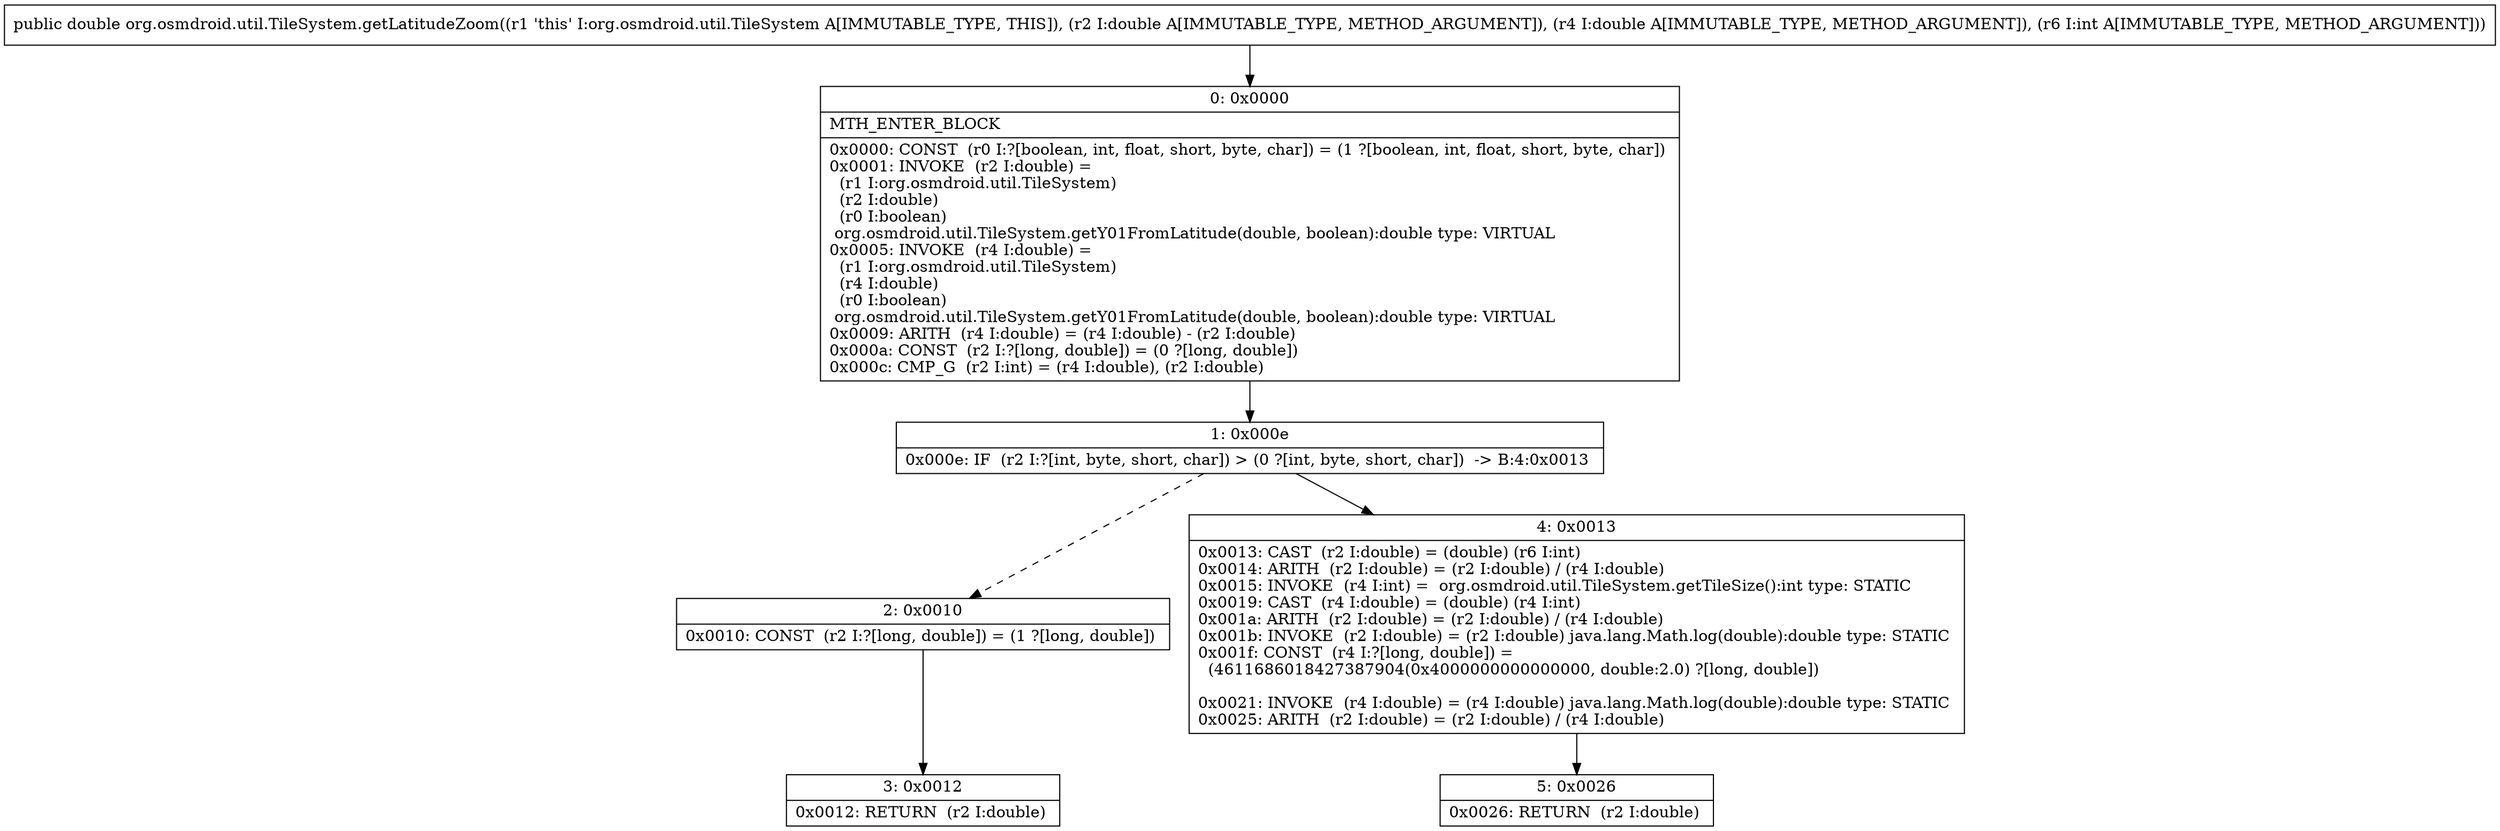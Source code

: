digraph "CFG fororg.osmdroid.util.TileSystem.getLatitudeZoom(DDI)D" {
Node_0 [shape=record,label="{0\:\ 0x0000|MTH_ENTER_BLOCK\l|0x0000: CONST  (r0 I:?[boolean, int, float, short, byte, char]) = (1 ?[boolean, int, float, short, byte, char]) \l0x0001: INVOKE  (r2 I:double) = \l  (r1 I:org.osmdroid.util.TileSystem)\l  (r2 I:double)\l  (r0 I:boolean)\l org.osmdroid.util.TileSystem.getY01FromLatitude(double, boolean):double type: VIRTUAL \l0x0005: INVOKE  (r4 I:double) = \l  (r1 I:org.osmdroid.util.TileSystem)\l  (r4 I:double)\l  (r0 I:boolean)\l org.osmdroid.util.TileSystem.getY01FromLatitude(double, boolean):double type: VIRTUAL \l0x0009: ARITH  (r4 I:double) = (r4 I:double) \- (r2 I:double) \l0x000a: CONST  (r2 I:?[long, double]) = (0 ?[long, double]) \l0x000c: CMP_G  (r2 I:int) = (r4 I:double), (r2 I:double) \l}"];
Node_1 [shape=record,label="{1\:\ 0x000e|0x000e: IF  (r2 I:?[int, byte, short, char]) \> (0 ?[int, byte, short, char])  \-\> B:4:0x0013 \l}"];
Node_2 [shape=record,label="{2\:\ 0x0010|0x0010: CONST  (r2 I:?[long, double]) = (1 ?[long, double]) \l}"];
Node_3 [shape=record,label="{3\:\ 0x0012|0x0012: RETURN  (r2 I:double) \l}"];
Node_4 [shape=record,label="{4\:\ 0x0013|0x0013: CAST  (r2 I:double) = (double) (r6 I:int) \l0x0014: ARITH  (r2 I:double) = (r2 I:double) \/ (r4 I:double) \l0x0015: INVOKE  (r4 I:int) =  org.osmdroid.util.TileSystem.getTileSize():int type: STATIC \l0x0019: CAST  (r4 I:double) = (double) (r4 I:int) \l0x001a: ARITH  (r2 I:double) = (r2 I:double) \/ (r4 I:double) \l0x001b: INVOKE  (r2 I:double) = (r2 I:double) java.lang.Math.log(double):double type: STATIC \l0x001f: CONST  (r4 I:?[long, double]) = \l  (4611686018427387904(0x4000000000000000, double:2.0) ?[long, double])\l \l0x0021: INVOKE  (r4 I:double) = (r4 I:double) java.lang.Math.log(double):double type: STATIC \l0x0025: ARITH  (r2 I:double) = (r2 I:double) \/ (r4 I:double) \l}"];
Node_5 [shape=record,label="{5\:\ 0x0026|0x0026: RETURN  (r2 I:double) \l}"];
MethodNode[shape=record,label="{public double org.osmdroid.util.TileSystem.getLatitudeZoom((r1 'this' I:org.osmdroid.util.TileSystem A[IMMUTABLE_TYPE, THIS]), (r2 I:double A[IMMUTABLE_TYPE, METHOD_ARGUMENT]), (r4 I:double A[IMMUTABLE_TYPE, METHOD_ARGUMENT]), (r6 I:int A[IMMUTABLE_TYPE, METHOD_ARGUMENT])) }"];
MethodNode -> Node_0;
Node_0 -> Node_1;
Node_1 -> Node_2[style=dashed];
Node_1 -> Node_4;
Node_2 -> Node_3;
Node_4 -> Node_5;
}

